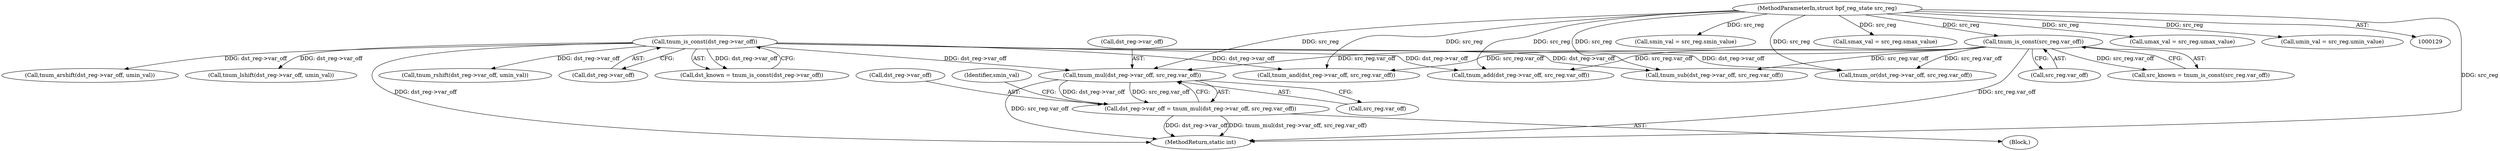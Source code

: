 digraph "0_linux_d3bd7413e0ca40b60cf60d4003246d067cafdeda@pointer" {
"1000463" [label="(Call,tnum_mul(dst_reg->var_off, src_reg.var_off))"];
"1000212" [label="(Call,tnum_is_const(dst_reg->var_off))"];
"1000206" [label="(Call,tnum_is_const(src_reg.var_off))"];
"1000133" [label="(MethodParameterIn,struct bpf_reg_state src_reg)"];
"1000459" [label="(Call,dst_reg->var_off = tnum_mul(dst_reg->var_off, src_reg.var_off))"];
"1000860" [label="(Call,tnum_arshift(dst_reg->var_off, umin_val))"];
"1000570" [label="(Call,tnum_and(dst_reg->var_off, src_reg.var_off))"];
"1000261" [label="(Block,)"];
"1000464" [label="(Call,dst_reg->var_off)"];
"1000903" [label="(MethodReturn,static int)"];
"1000467" [label="(Call,src_reg.var_off)"];
"1000206" [label="(Call,tnum_is_const(src_reg.var_off))"];
"1000357" [label="(Call,tnum_add(dst_reg->var_off, src_reg.var_off))"];
"1000133" [label="(MethodParameterIn,struct bpf_reg_state src_reg)"];
"1000184" [label="(Call,smin_val = src_reg.smin_value)"];
"1000450" [label="(Call,tnum_sub(dst_reg->var_off, src_reg.var_off))"];
"1000189" [label="(Call,smax_val = src_reg.smax_value)"];
"1000473" [label="(Identifier,smin_val)"];
"1000659" [label="(Call,tnum_or(dst_reg->var_off, src_reg.var_off))"];
"1000207" [label="(Call,src_reg.var_off)"];
"1000780" [label="(Call,tnum_lshift(dst_reg->var_off, umin_val))"];
"1000199" [label="(Call,umax_val = src_reg.umax_value)"];
"1000463" [label="(Call,tnum_mul(dst_reg->var_off, src_reg.var_off))"];
"1000212" [label="(Call,tnum_is_const(dst_reg->var_off))"];
"1000204" [label="(Call,src_known = tnum_is_const(src_reg.var_off))"];
"1000460" [label="(Call,dst_reg->var_off)"];
"1000459" [label="(Call,dst_reg->var_off = tnum_mul(dst_reg->var_off, src_reg.var_off))"];
"1000815" [label="(Call,tnum_rshift(dst_reg->var_off, umin_val))"];
"1000213" [label="(Call,dst_reg->var_off)"];
"1000194" [label="(Call,umin_val = src_reg.umin_value)"];
"1000210" [label="(Call,dst_known = tnum_is_const(dst_reg->var_off))"];
"1000463" -> "1000459"  [label="AST: "];
"1000463" -> "1000467"  [label="CFG: "];
"1000464" -> "1000463"  [label="AST: "];
"1000467" -> "1000463"  [label="AST: "];
"1000459" -> "1000463"  [label="CFG: "];
"1000463" -> "1000903"  [label="DDG: src_reg.var_off"];
"1000463" -> "1000459"  [label="DDG: dst_reg->var_off"];
"1000463" -> "1000459"  [label="DDG: src_reg.var_off"];
"1000212" -> "1000463"  [label="DDG: dst_reg->var_off"];
"1000206" -> "1000463"  [label="DDG: src_reg.var_off"];
"1000133" -> "1000463"  [label="DDG: src_reg"];
"1000212" -> "1000210"  [label="AST: "];
"1000212" -> "1000213"  [label="CFG: "];
"1000213" -> "1000212"  [label="AST: "];
"1000210" -> "1000212"  [label="CFG: "];
"1000212" -> "1000903"  [label="DDG: dst_reg->var_off"];
"1000212" -> "1000210"  [label="DDG: dst_reg->var_off"];
"1000212" -> "1000357"  [label="DDG: dst_reg->var_off"];
"1000212" -> "1000450"  [label="DDG: dst_reg->var_off"];
"1000212" -> "1000570"  [label="DDG: dst_reg->var_off"];
"1000212" -> "1000659"  [label="DDG: dst_reg->var_off"];
"1000212" -> "1000780"  [label="DDG: dst_reg->var_off"];
"1000212" -> "1000815"  [label="DDG: dst_reg->var_off"];
"1000212" -> "1000860"  [label="DDG: dst_reg->var_off"];
"1000206" -> "1000204"  [label="AST: "];
"1000206" -> "1000207"  [label="CFG: "];
"1000207" -> "1000206"  [label="AST: "];
"1000204" -> "1000206"  [label="CFG: "];
"1000206" -> "1000903"  [label="DDG: src_reg.var_off"];
"1000206" -> "1000204"  [label="DDG: src_reg.var_off"];
"1000133" -> "1000206"  [label="DDG: src_reg"];
"1000206" -> "1000357"  [label="DDG: src_reg.var_off"];
"1000206" -> "1000450"  [label="DDG: src_reg.var_off"];
"1000206" -> "1000570"  [label="DDG: src_reg.var_off"];
"1000206" -> "1000659"  [label="DDG: src_reg.var_off"];
"1000133" -> "1000129"  [label="AST: "];
"1000133" -> "1000903"  [label="DDG: src_reg"];
"1000133" -> "1000184"  [label="DDG: src_reg"];
"1000133" -> "1000189"  [label="DDG: src_reg"];
"1000133" -> "1000194"  [label="DDG: src_reg"];
"1000133" -> "1000199"  [label="DDG: src_reg"];
"1000133" -> "1000357"  [label="DDG: src_reg"];
"1000133" -> "1000450"  [label="DDG: src_reg"];
"1000133" -> "1000570"  [label="DDG: src_reg"];
"1000133" -> "1000659"  [label="DDG: src_reg"];
"1000459" -> "1000261"  [label="AST: "];
"1000460" -> "1000459"  [label="AST: "];
"1000473" -> "1000459"  [label="CFG: "];
"1000459" -> "1000903"  [label="DDG: dst_reg->var_off"];
"1000459" -> "1000903"  [label="DDG: tnum_mul(dst_reg->var_off, src_reg.var_off)"];
}
